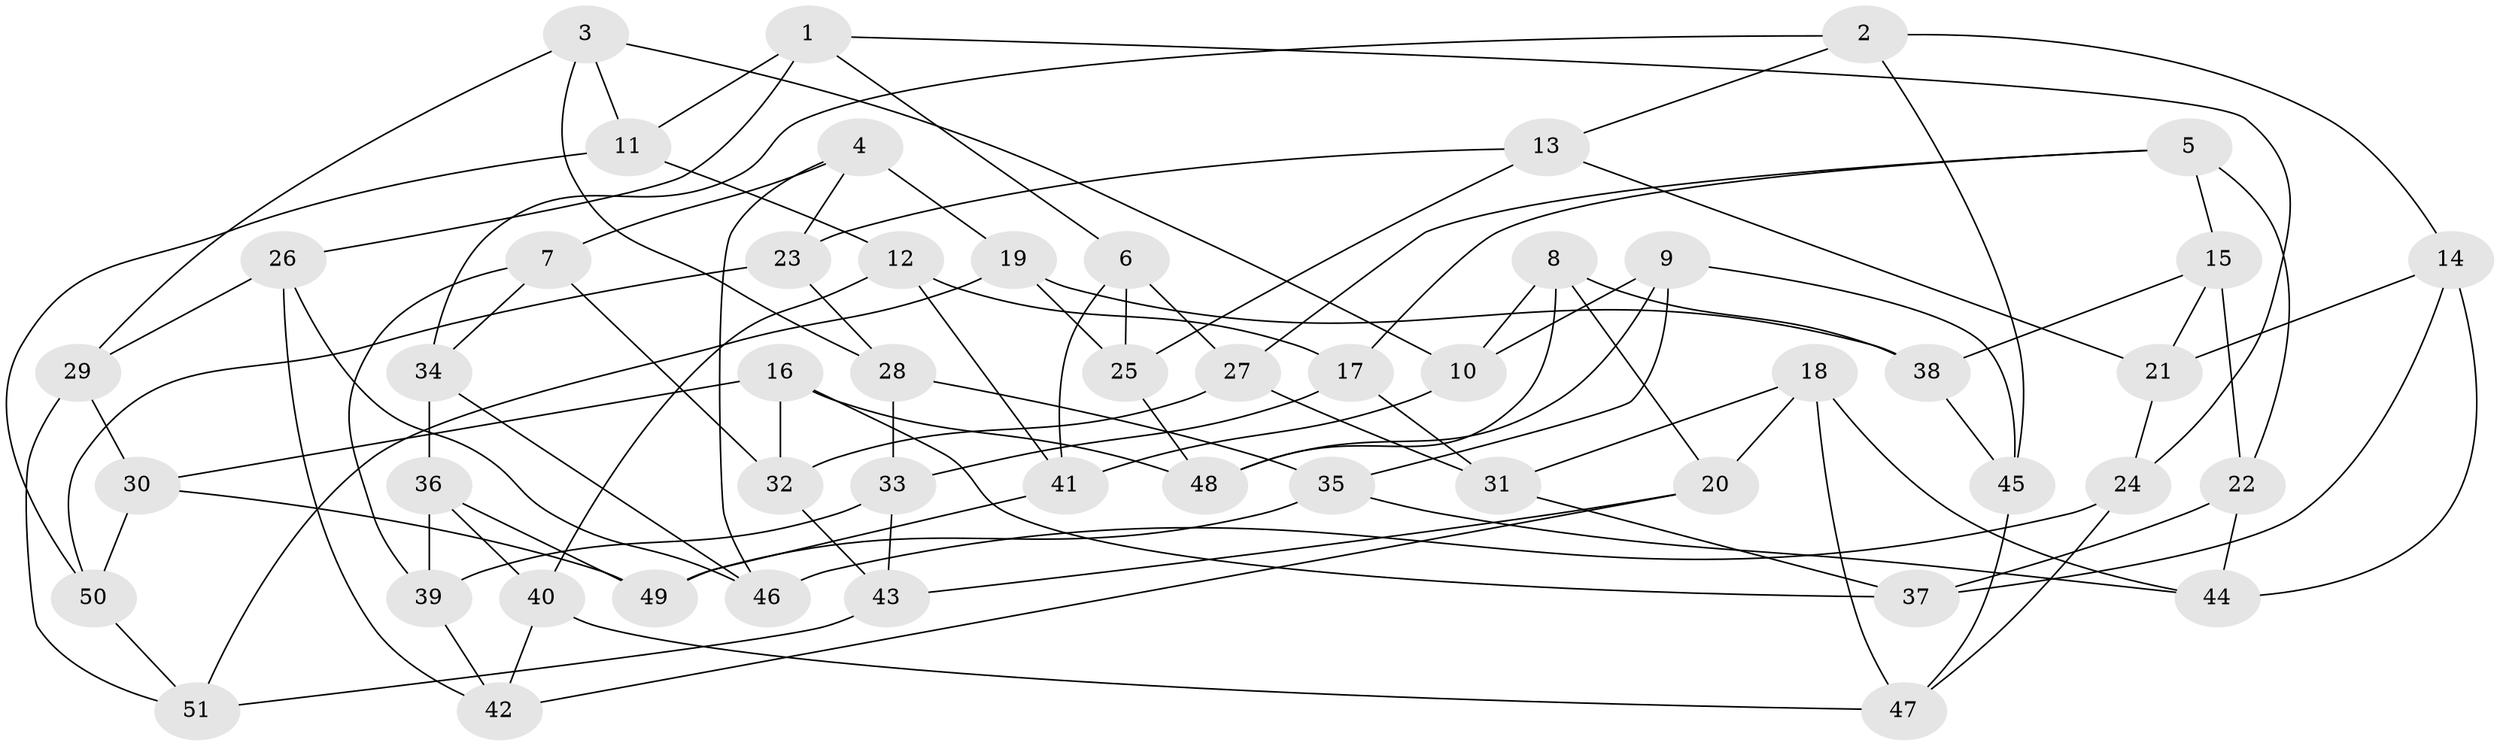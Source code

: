 // Generated by graph-tools (version 1.1) at 2025/57/03/09/25 04:57:05]
// undirected, 51 vertices, 102 edges
graph export_dot {
graph [start="1"]
  node [color=gray90,style=filled];
  1;
  2;
  3;
  4;
  5;
  6;
  7;
  8;
  9;
  10;
  11;
  12;
  13;
  14;
  15;
  16;
  17;
  18;
  19;
  20;
  21;
  22;
  23;
  24;
  25;
  26;
  27;
  28;
  29;
  30;
  31;
  32;
  33;
  34;
  35;
  36;
  37;
  38;
  39;
  40;
  41;
  42;
  43;
  44;
  45;
  46;
  47;
  48;
  49;
  50;
  51;
  1 -- 24;
  1 -- 26;
  1 -- 6;
  1 -- 11;
  2 -- 14;
  2 -- 13;
  2 -- 45;
  2 -- 34;
  3 -- 28;
  3 -- 11;
  3 -- 29;
  3 -- 10;
  4 -- 23;
  4 -- 19;
  4 -- 7;
  4 -- 46;
  5 -- 17;
  5 -- 22;
  5 -- 27;
  5 -- 15;
  6 -- 25;
  6 -- 41;
  6 -- 27;
  7 -- 32;
  7 -- 34;
  7 -- 39;
  8 -- 20;
  8 -- 10;
  8 -- 48;
  8 -- 38;
  9 -- 10;
  9 -- 45;
  9 -- 35;
  9 -- 48;
  10 -- 41;
  11 -- 50;
  11 -- 12;
  12 -- 17;
  12 -- 40;
  12 -- 41;
  13 -- 21;
  13 -- 23;
  13 -- 25;
  14 -- 21;
  14 -- 37;
  14 -- 44;
  15 -- 21;
  15 -- 38;
  15 -- 22;
  16 -- 48;
  16 -- 37;
  16 -- 32;
  16 -- 30;
  17 -- 31;
  17 -- 33;
  18 -- 31;
  18 -- 47;
  18 -- 20;
  18 -- 44;
  19 -- 51;
  19 -- 25;
  19 -- 38;
  20 -- 42;
  20 -- 43;
  21 -- 24;
  22 -- 37;
  22 -- 44;
  23 -- 28;
  23 -- 50;
  24 -- 46;
  24 -- 47;
  25 -- 48;
  26 -- 29;
  26 -- 46;
  26 -- 42;
  27 -- 32;
  27 -- 31;
  28 -- 33;
  28 -- 35;
  29 -- 30;
  29 -- 51;
  30 -- 50;
  30 -- 49;
  31 -- 37;
  32 -- 43;
  33 -- 43;
  33 -- 39;
  34 -- 46;
  34 -- 36;
  35 -- 44;
  35 -- 49;
  36 -- 40;
  36 -- 39;
  36 -- 49;
  38 -- 45;
  39 -- 42;
  40 -- 47;
  40 -- 42;
  41 -- 49;
  43 -- 51;
  45 -- 47;
  50 -- 51;
}
